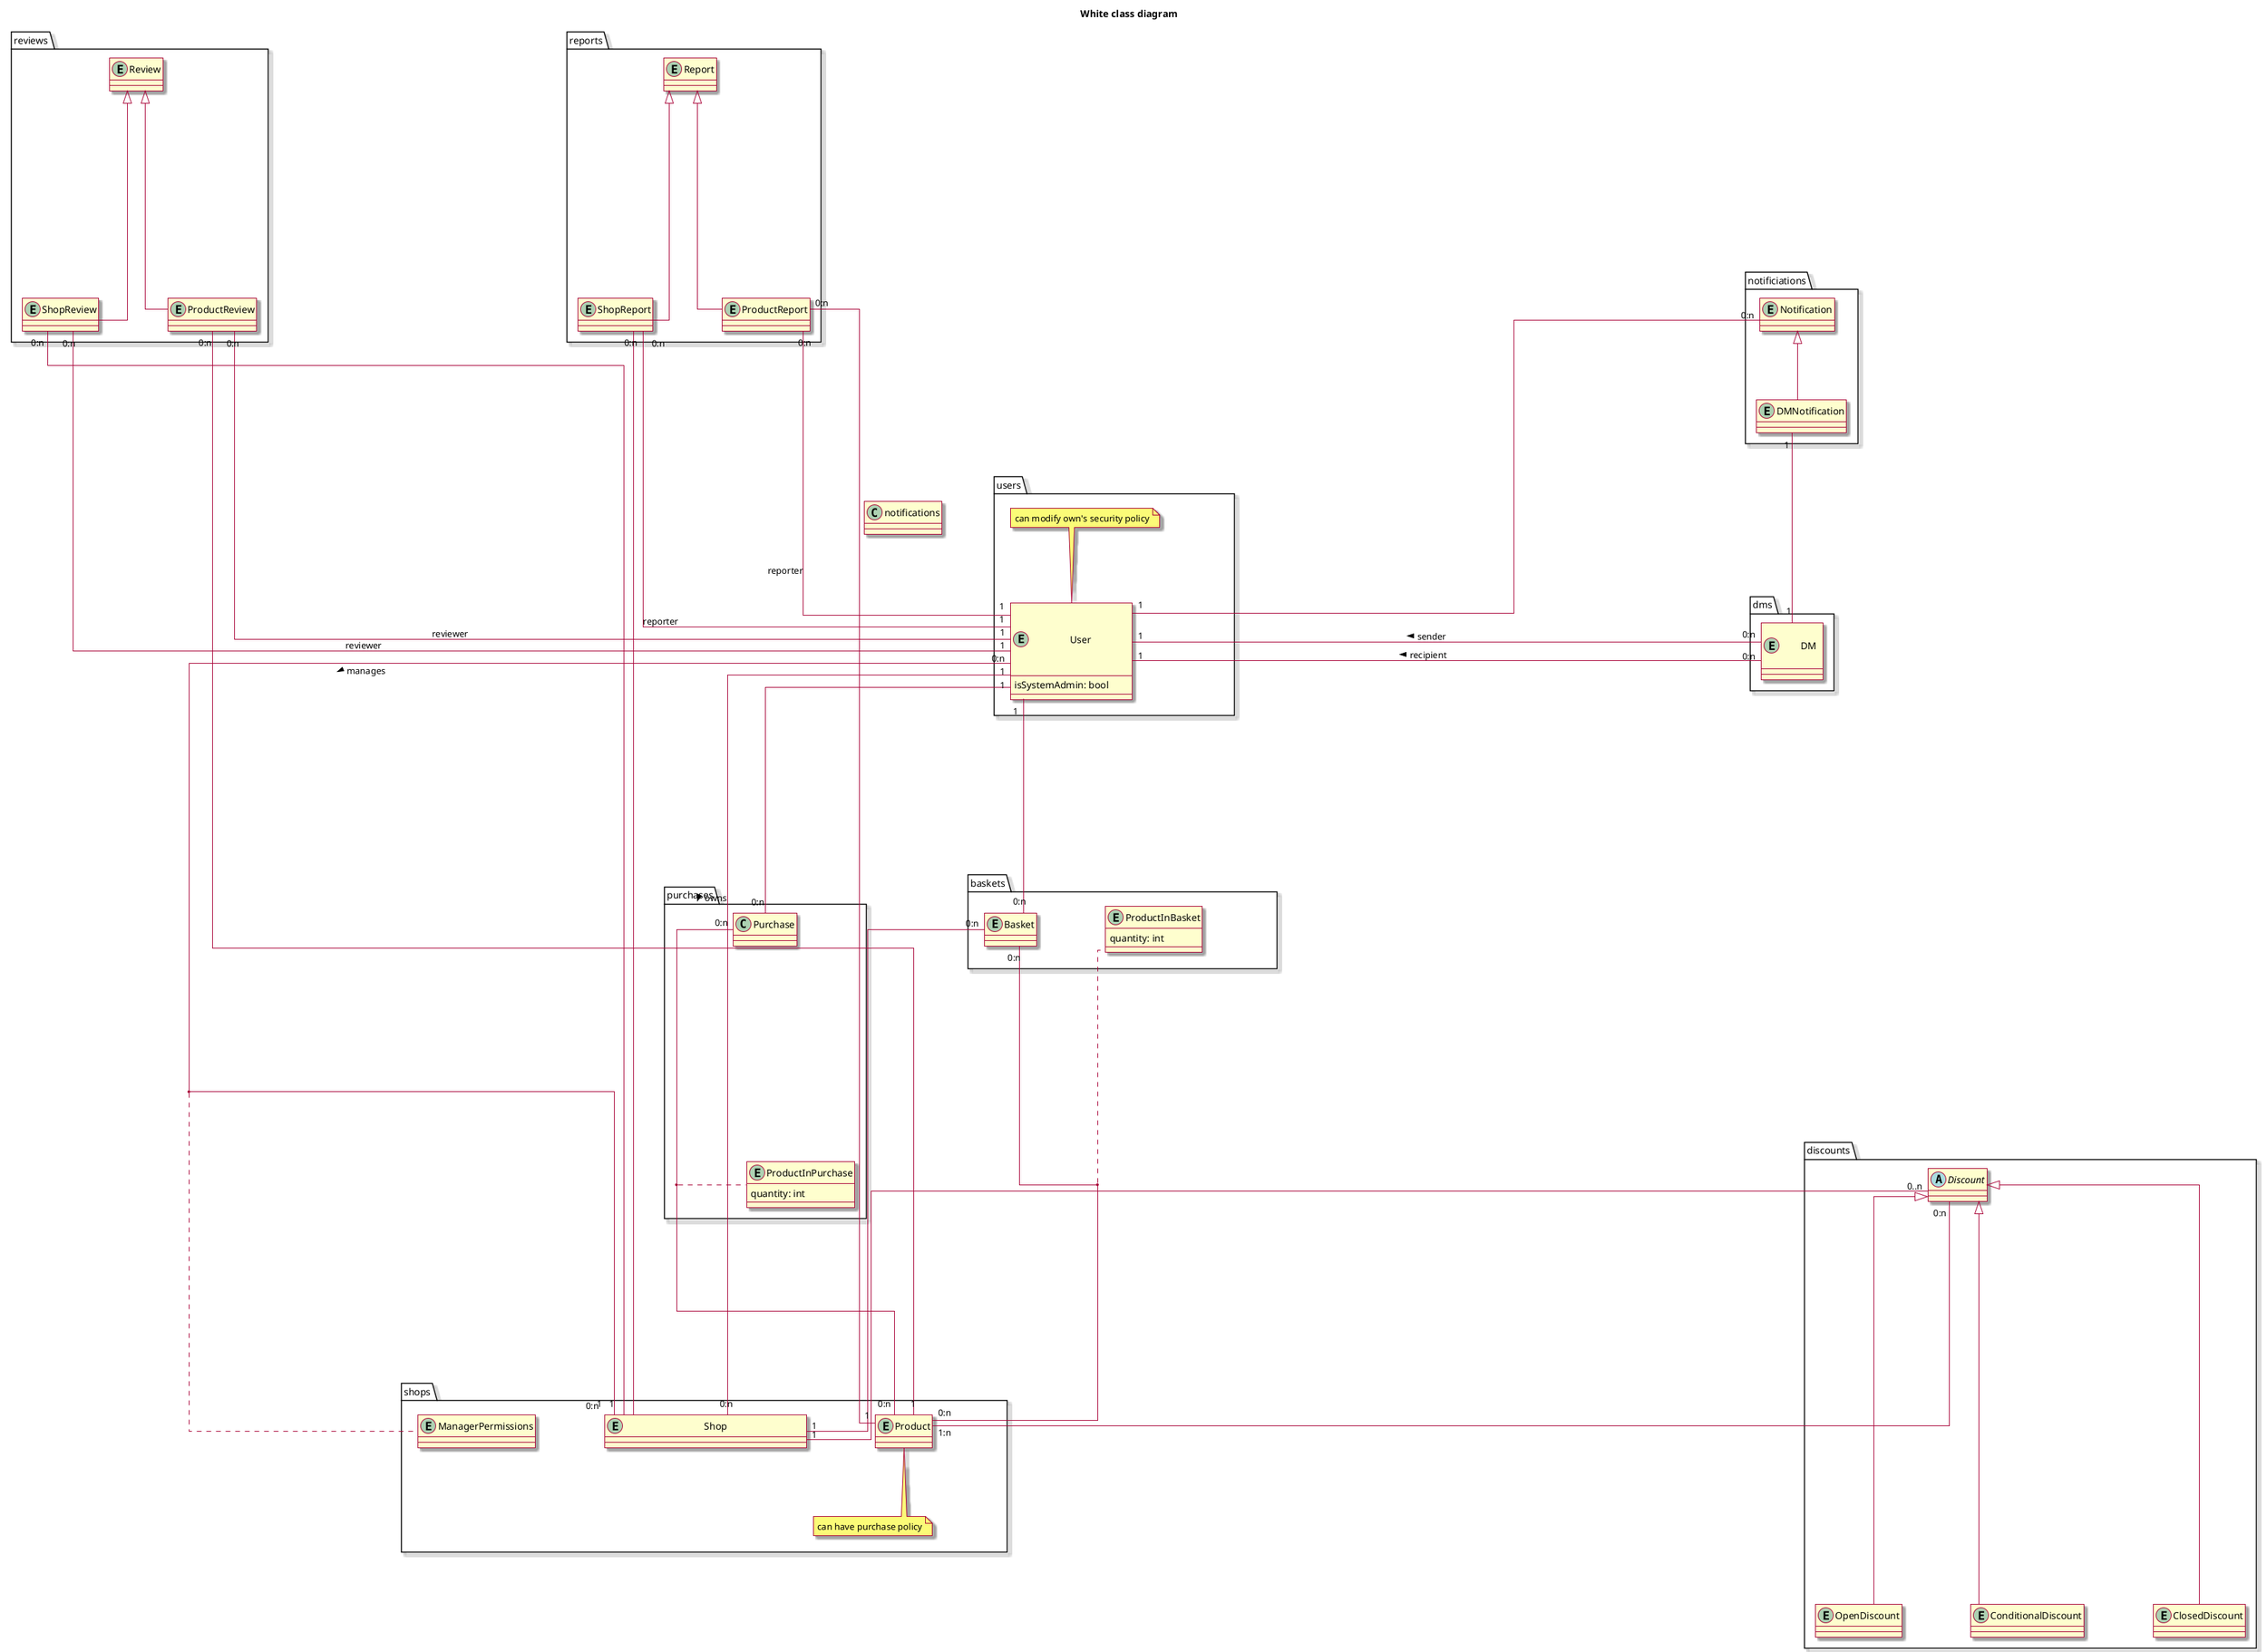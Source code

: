 @startuml

title White class diagram

skin rose
skinparam linetype ortho

skinparam nodesep 100
skinparam ranksep 100



package users {
    entity "\n\n\t\tUser\t\t\n\n" as User {
	  isSystemAdmin: bool
	}
	
	note top of User
	can modify own's security policy
	end note
}

package shops {
    entity "\t\t\t\tShop\t\t\t\t" as Shop
    entity Product
    
    note bottom of  Product
    can have purchase policy
    end note

    entity ManagerPermissions
}


User "1" ---- "0:n" Shop: owns >
User "0:n" ---d--- "0:n" Shop: manages >
(User, Shop) ...l... ManagerPermissions

package discounts {
    
    abstract class Discount
   
    entity OpenDiscount
    entity ConditionalDiscount
    entity ClosedDiscount
    
    OpenDiscount ---u---|> Discount
    ConditionalDiscount ---u---|> Discount
    ClosedDiscount ---u---|> Discount

}

Discount "0:n" ---- "1:n" Product
Discount "0..n" ---- "1" Shop

package purchases {
    entity ProductInPurchase {
        quantity: int
    }

    Purchase "\n0:n" ---- "0:n" Product
    (Purchase, Product) .... ProductInPurchase
    User "1" ---- "0:n" Purchase
}

package baskets {
    entity Basket    
    entity ProductInBasket {
        quantity: int
    }
}

Basket "0:n" ---- "0:n" Product
(Basket, Product) .. ProductInBasket
Basket "0:n" ---- "1" Shop

User "1" ---- "0:n" Basket


package reviews {
	entity Review
	entity ShopReview
	entity ProductReview
	
	ShopReview --u--|> Review
	ProductReview --u--|> Review
}

ShopReview "0:n" ---- "1" Shop
ShopReview "0:n" ---- "1" User: reviewer
ProductReview "0:n" ---- "1" Product
ProductReview "0:n" ---- "1" User: reviewer


package reports {
	entity Report
	entity ShopReport
	entity ProductReport
	
	ShopReport --u--|> Report
	ProductReport --u--|> Report
}

ShopReport "0:n" ---- "1" Shop
ShopReport "0:n" ---- "1" User: reporter
ProductReport "0:n" ---- "1" Product
ProductReport "0:n" ---- "1" User: reporter


package dms {
	entity "\n\tDM\t\n" as DM
	
	DM "0:n" -r- "1" User: sender >
	DM "0:n" -l- "1" User: recipient >
}

package notificiations {
	entity Notification
	
	Notification "0:n" ---- "1" User
	
	entity DMNotification
	DMNotification -u-|> Notification
	
	DMNotification "1" -- "1" DM
}

users -l[hidden]- notifications
users -d[hidden]- shops
users -r[hidden]- baskets

@enduml